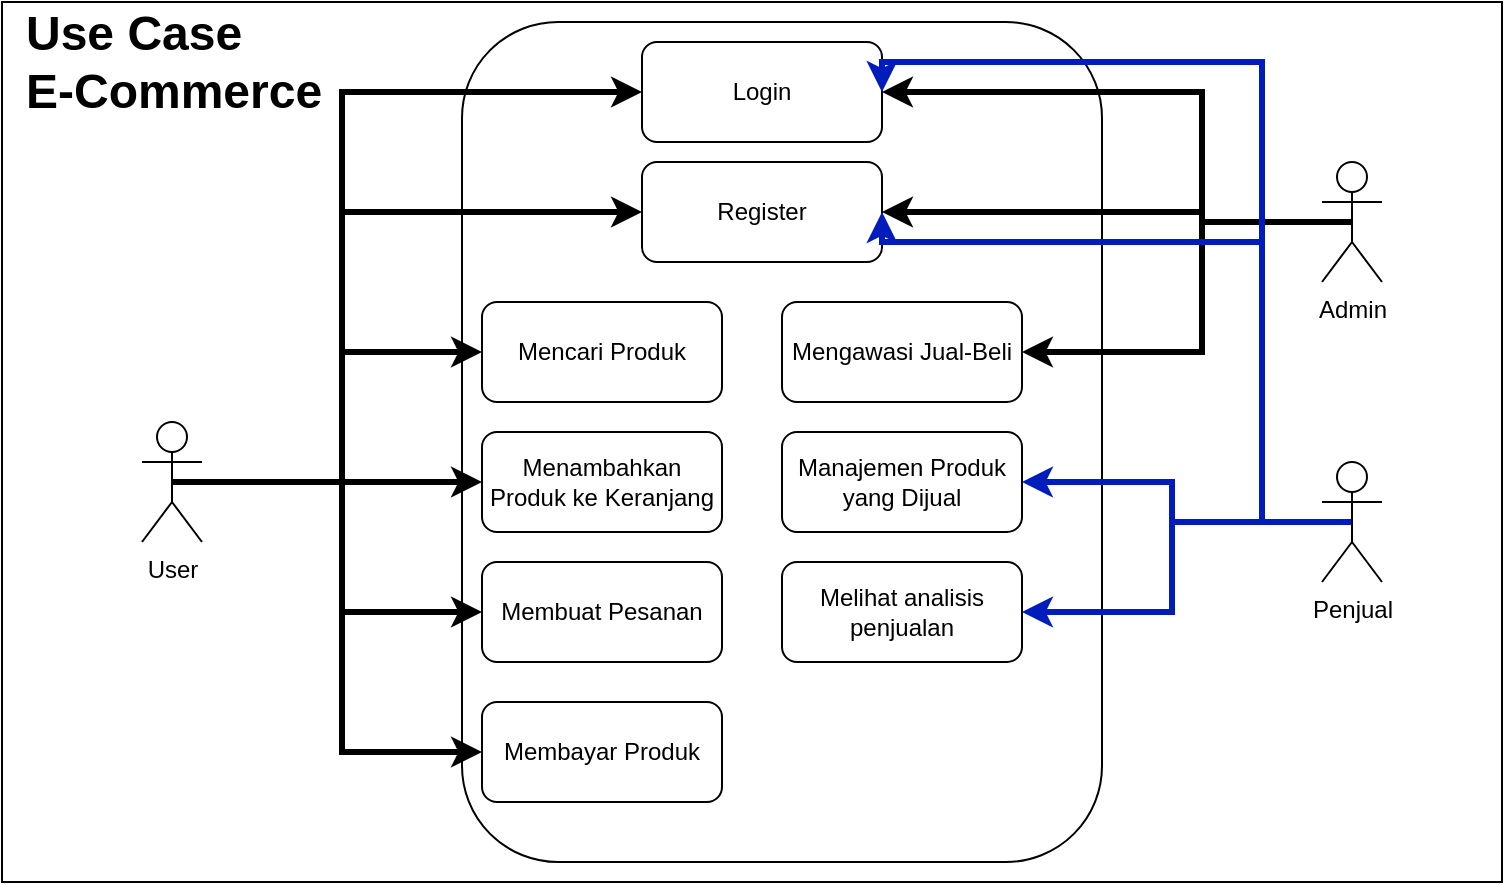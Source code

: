 <mxfile version="25.0.3">
  <diagram name="Page-1" id="zXK4JeHEwXU457iD-Ces">
    <mxGraphModel dx="1050" dy="522" grid="1" gridSize="10" guides="1" tooltips="1" connect="1" arrows="1" fold="1" page="1" pageScale="1" pageWidth="850" pageHeight="1100" math="0" shadow="0">
      <root>
        <mxCell id="0" />
        <mxCell id="1" parent="0" />
        <mxCell id="P8jR3Gm1PVBCKN8UqkDq-1" value="" style="rounded=0;whiteSpace=wrap;html=1;glass=0;" vertex="1" parent="1">
          <mxGeometry x="50" y="40" width="750" height="440" as="geometry" />
        </mxCell>
        <mxCell id="P8jR3Gm1PVBCKN8UqkDq-3" value="" style="rounded=1;whiteSpace=wrap;html=1;" vertex="1" parent="1">
          <mxGeometry x="280" y="50" width="320" height="420" as="geometry" />
        </mxCell>
        <mxCell id="P8jR3Gm1PVBCKN8UqkDq-13" style="edgeStyle=orthogonalEdgeStyle;rounded=0;orthogonalLoop=1;jettySize=auto;html=1;exitX=0.5;exitY=0.5;exitDx=0;exitDy=0;exitPerimeter=0;entryX=0;entryY=0.5;entryDx=0;entryDy=0;strokeWidth=3;" edge="1" parent="1" source="P8jR3Gm1PVBCKN8UqkDq-2" target="P8jR3Gm1PVBCKN8UqkDq-6">
          <mxGeometry relative="1" as="geometry">
            <Array as="points">
              <mxPoint x="220" y="280" />
              <mxPoint x="220" y="85" />
            </Array>
          </mxGeometry>
        </mxCell>
        <mxCell id="P8jR3Gm1PVBCKN8UqkDq-14" style="edgeStyle=orthogonalEdgeStyle;rounded=0;orthogonalLoop=1;jettySize=auto;html=1;exitX=0.5;exitY=0.5;exitDx=0;exitDy=0;exitPerimeter=0;entryX=0;entryY=0.5;entryDx=0;entryDy=0;strokeWidth=3;" edge="1" parent="1" source="P8jR3Gm1PVBCKN8UqkDq-2" target="P8jR3Gm1PVBCKN8UqkDq-7">
          <mxGeometry relative="1" as="geometry">
            <Array as="points">
              <mxPoint x="220" y="280" />
              <mxPoint x="220" y="145" />
            </Array>
          </mxGeometry>
        </mxCell>
        <mxCell id="P8jR3Gm1PVBCKN8UqkDq-15" style="edgeStyle=orthogonalEdgeStyle;rounded=0;orthogonalLoop=1;jettySize=auto;html=1;exitX=0.5;exitY=0.5;exitDx=0;exitDy=0;exitPerimeter=0;entryX=0;entryY=0.5;entryDx=0;entryDy=0;strokeWidth=3;" edge="1" parent="1" source="P8jR3Gm1PVBCKN8UqkDq-2" target="P8jR3Gm1PVBCKN8UqkDq-4">
          <mxGeometry relative="1" as="geometry" />
        </mxCell>
        <mxCell id="P8jR3Gm1PVBCKN8UqkDq-16" style="edgeStyle=orthogonalEdgeStyle;rounded=0;orthogonalLoop=1;jettySize=auto;html=1;exitX=0.5;exitY=0.5;exitDx=0;exitDy=0;exitPerimeter=0;entryX=0;entryY=0.5;entryDx=0;entryDy=0;strokeWidth=3;" edge="1" parent="1" source="P8jR3Gm1PVBCKN8UqkDq-2" target="P8jR3Gm1PVBCKN8UqkDq-5">
          <mxGeometry relative="1" as="geometry" />
        </mxCell>
        <mxCell id="P8jR3Gm1PVBCKN8UqkDq-17" style="edgeStyle=orthogonalEdgeStyle;rounded=0;orthogonalLoop=1;jettySize=auto;html=1;exitX=0.5;exitY=0.5;exitDx=0;exitDy=0;exitPerimeter=0;entryX=0;entryY=0.5;entryDx=0;entryDy=0;strokeWidth=3;" edge="1" parent="1" source="P8jR3Gm1PVBCKN8UqkDq-2" target="P8jR3Gm1PVBCKN8UqkDq-8">
          <mxGeometry relative="1" as="geometry" />
        </mxCell>
        <mxCell id="P8jR3Gm1PVBCKN8UqkDq-18" style="edgeStyle=orthogonalEdgeStyle;rounded=0;orthogonalLoop=1;jettySize=auto;html=1;exitX=0.5;exitY=0.5;exitDx=0;exitDy=0;exitPerimeter=0;entryX=0;entryY=0.5;entryDx=0;entryDy=0;strokeWidth=3;" edge="1" parent="1" source="P8jR3Gm1PVBCKN8UqkDq-2" target="P8jR3Gm1PVBCKN8UqkDq-9">
          <mxGeometry relative="1" as="geometry" />
        </mxCell>
        <mxCell id="P8jR3Gm1PVBCKN8UqkDq-2" value="User" style="shape=umlActor;verticalLabelPosition=bottom;verticalAlign=top;html=1;outlineConnect=0;" vertex="1" parent="1">
          <mxGeometry x="120" y="250" width="30" height="60" as="geometry" />
        </mxCell>
        <mxCell id="P8jR3Gm1PVBCKN8UqkDq-4" value="Mencari Produk" style="rounded=1;whiteSpace=wrap;html=1;" vertex="1" parent="1">
          <mxGeometry x="290" y="190" width="120" height="50" as="geometry" />
        </mxCell>
        <mxCell id="P8jR3Gm1PVBCKN8UqkDq-5" value="Menambahkan Produk ke Keranjang" style="rounded=1;whiteSpace=wrap;html=1;" vertex="1" parent="1">
          <mxGeometry x="290" y="255" width="120" height="50" as="geometry" />
        </mxCell>
        <mxCell id="P8jR3Gm1PVBCKN8UqkDq-6" value="Login" style="rounded=1;whiteSpace=wrap;html=1;" vertex="1" parent="1">
          <mxGeometry x="370" y="60" width="120" height="50" as="geometry" />
        </mxCell>
        <mxCell id="P8jR3Gm1PVBCKN8UqkDq-7" value="Register" style="rounded=1;whiteSpace=wrap;html=1;" vertex="1" parent="1">
          <mxGeometry x="370" y="120" width="120" height="50" as="geometry" />
        </mxCell>
        <mxCell id="P8jR3Gm1PVBCKN8UqkDq-8" value="Membuat Pesanan" style="rounded=1;whiteSpace=wrap;html=1;" vertex="1" parent="1">
          <mxGeometry x="290" y="320" width="120" height="50" as="geometry" />
        </mxCell>
        <mxCell id="P8jR3Gm1PVBCKN8UqkDq-9" value="Membayar Produk" style="rounded=1;whiteSpace=wrap;html=1;" vertex="1" parent="1">
          <mxGeometry x="290" y="390" width="120" height="50" as="geometry" />
        </mxCell>
        <mxCell id="P8jR3Gm1PVBCKN8UqkDq-10" value="Mengawasi Jual-Beli" style="rounded=1;whiteSpace=wrap;html=1;" vertex="1" parent="1">
          <mxGeometry x="440" y="190" width="120" height="50" as="geometry" />
        </mxCell>
        <mxCell id="P8jR3Gm1PVBCKN8UqkDq-11" value="Manajemen Produk yang Dijual" style="rounded=1;whiteSpace=wrap;html=1;" vertex="1" parent="1">
          <mxGeometry x="440" y="255" width="120" height="50" as="geometry" />
        </mxCell>
        <mxCell id="P8jR3Gm1PVBCKN8UqkDq-12" value="Melihat analisis penjualan" style="rounded=1;whiteSpace=wrap;html=1;" vertex="1" parent="1">
          <mxGeometry x="440" y="320" width="120" height="50" as="geometry" />
        </mxCell>
        <mxCell id="P8jR3Gm1PVBCKN8UqkDq-21" style="edgeStyle=orthogonalEdgeStyle;rounded=0;orthogonalLoop=1;jettySize=auto;html=1;exitX=0.5;exitY=0.5;exitDx=0;exitDy=0;exitPerimeter=0;entryX=1;entryY=0.5;entryDx=0;entryDy=0;strokeWidth=3;" edge="1" parent="1" source="P8jR3Gm1PVBCKN8UqkDq-20" target="P8jR3Gm1PVBCKN8UqkDq-6">
          <mxGeometry relative="1" as="geometry">
            <Array as="points">
              <mxPoint x="650" y="150" />
              <mxPoint x="650" y="85" />
            </Array>
          </mxGeometry>
        </mxCell>
        <mxCell id="P8jR3Gm1PVBCKN8UqkDq-22" style="edgeStyle=orthogonalEdgeStyle;rounded=0;orthogonalLoop=1;jettySize=auto;html=1;exitX=0.5;exitY=0.5;exitDx=0;exitDy=0;exitPerimeter=0;entryX=1;entryY=0.5;entryDx=0;entryDy=0;strokeWidth=3;" edge="1" parent="1" source="P8jR3Gm1PVBCKN8UqkDq-20" target="P8jR3Gm1PVBCKN8UqkDq-7">
          <mxGeometry relative="1" as="geometry">
            <Array as="points">
              <mxPoint x="650" y="150" />
              <mxPoint x="650" y="145" />
            </Array>
          </mxGeometry>
        </mxCell>
        <mxCell id="P8jR3Gm1PVBCKN8UqkDq-23" style="edgeStyle=orthogonalEdgeStyle;rounded=0;orthogonalLoop=1;jettySize=auto;html=1;exitX=0.5;exitY=0.5;exitDx=0;exitDy=0;exitPerimeter=0;entryX=1;entryY=0.5;entryDx=0;entryDy=0;strokeWidth=3;" edge="1" parent="1" source="P8jR3Gm1PVBCKN8UqkDq-20" target="P8jR3Gm1PVBCKN8UqkDq-10">
          <mxGeometry relative="1" as="geometry">
            <Array as="points">
              <mxPoint x="650" y="150" />
              <mxPoint x="650" y="215" />
            </Array>
          </mxGeometry>
        </mxCell>
        <mxCell id="P8jR3Gm1PVBCKN8UqkDq-20" value="Admin" style="shape=umlActor;verticalLabelPosition=bottom;verticalAlign=top;html=1;outlineConnect=0;" vertex="1" parent="1">
          <mxGeometry x="710" y="120" width="30" height="60" as="geometry" />
        </mxCell>
        <mxCell id="P8jR3Gm1PVBCKN8UqkDq-25" style="edgeStyle=orthogonalEdgeStyle;rounded=0;orthogonalLoop=1;jettySize=auto;html=1;exitX=0.5;exitY=0.5;exitDx=0;exitDy=0;exitPerimeter=0;entryX=1;entryY=0.5;entryDx=0;entryDy=0;strokeWidth=3;fillColor=#0050ef;strokeColor=#001DBC;" edge="1" parent="1" source="P8jR3Gm1PVBCKN8UqkDq-24" target="P8jR3Gm1PVBCKN8UqkDq-12">
          <mxGeometry relative="1" as="geometry" />
        </mxCell>
        <mxCell id="P8jR3Gm1PVBCKN8UqkDq-26" style="edgeStyle=orthogonalEdgeStyle;rounded=0;orthogonalLoop=1;jettySize=auto;html=1;exitX=0.5;exitY=0.5;exitDx=0;exitDy=0;exitPerimeter=0;entryX=1;entryY=0.5;entryDx=0;entryDy=0;fillColor=#0050ef;strokeColor=#001DBC;strokeWidth=3;" edge="1" parent="1" source="P8jR3Gm1PVBCKN8UqkDq-24" target="P8jR3Gm1PVBCKN8UqkDq-11">
          <mxGeometry relative="1" as="geometry" />
        </mxCell>
        <mxCell id="P8jR3Gm1PVBCKN8UqkDq-27" style="edgeStyle=orthogonalEdgeStyle;rounded=0;orthogonalLoop=1;jettySize=auto;html=1;exitX=0.5;exitY=0.5;exitDx=0;exitDy=0;exitPerimeter=0;entryX=1;entryY=0.5;entryDx=0;entryDy=0;strokeWidth=3;fillColor=#0050ef;strokeColor=#001DBC;" edge="1" parent="1" source="P8jR3Gm1PVBCKN8UqkDq-24" target="P8jR3Gm1PVBCKN8UqkDq-7">
          <mxGeometry relative="1" as="geometry">
            <Array as="points">
              <mxPoint x="680" y="300" />
              <mxPoint x="680" y="160" />
              <mxPoint x="490" y="160" />
            </Array>
          </mxGeometry>
        </mxCell>
        <mxCell id="P8jR3Gm1PVBCKN8UqkDq-28" style="edgeStyle=orthogonalEdgeStyle;rounded=0;orthogonalLoop=1;jettySize=auto;html=1;exitX=0.5;exitY=0.5;exitDx=0;exitDy=0;exitPerimeter=0;entryX=1;entryY=0.5;entryDx=0;entryDy=0;fillColor=#0050ef;strokeColor=#001DBC;strokeWidth=3;" edge="1" parent="1" source="P8jR3Gm1PVBCKN8UqkDq-24" target="P8jR3Gm1PVBCKN8UqkDq-6">
          <mxGeometry relative="1" as="geometry">
            <Array as="points">
              <mxPoint x="680" y="300" />
              <mxPoint x="680" y="70" />
              <mxPoint x="490" y="70" />
            </Array>
          </mxGeometry>
        </mxCell>
        <mxCell id="P8jR3Gm1PVBCKN8UqkDq-24" value="Penjual" style="shape=umlActor;verticalLabelPosition=bottom;verticalAlign=top;html=1;outlineConnect=0;" vertex="1" parent="1">
          <mxGeometry x="710" y="270" width="30" height="60" as="geometry" />
        </mxCell>
        <mxCell id="P8jR3Gm1PVBCKN8UqkDq-29" value="Use Case&amp;nbsp;&lt;div&gt;E-Commerce&lt;/div&gt;" style="text;strokeColor=none;fillColor=none;html=1;fontSize=24;fontStyle=1;verticalAlign=middle;align=left;" vertex="1" parent="1">
          <mxGeometry x="60" y="50" width="100" height="40" as="geometry" />
        </mxCell>
      </root>
    </mxGraphModel>
  </diagram>
</mxfile>
